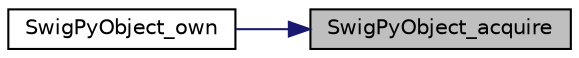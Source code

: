 digraph "SwigPyObject_acquire"
{
 // LATEX_PDF_SIZE
  edge [fontname="Helvetica",fontsize="10",labelfontname="Helvetica",labelfontsize="10"];
  node [fontname="Helvetica",fontsize="10",shape=record];
  rankdir="RL";
  Node1 [label="SwigPyObject_acquire",height=0.2,width=0.4,color="black", fillcolor="grey75", style="filled", fontcolor="black",tooltip=" "];
  Node1 -> Node2 [dir="back",color="midnightblue",fontsize="10",style="solid",fontname="Helvetica"];
  Node2 [label="SwigPyObject_own",height=0.2,width=0.4,color="black", fillcolor="white", style="filled",URL="$de/d48/swig__runtime_8h.html#a49f9be61cb398b58f9cb812632bb967e",tooltip=" "];
}
